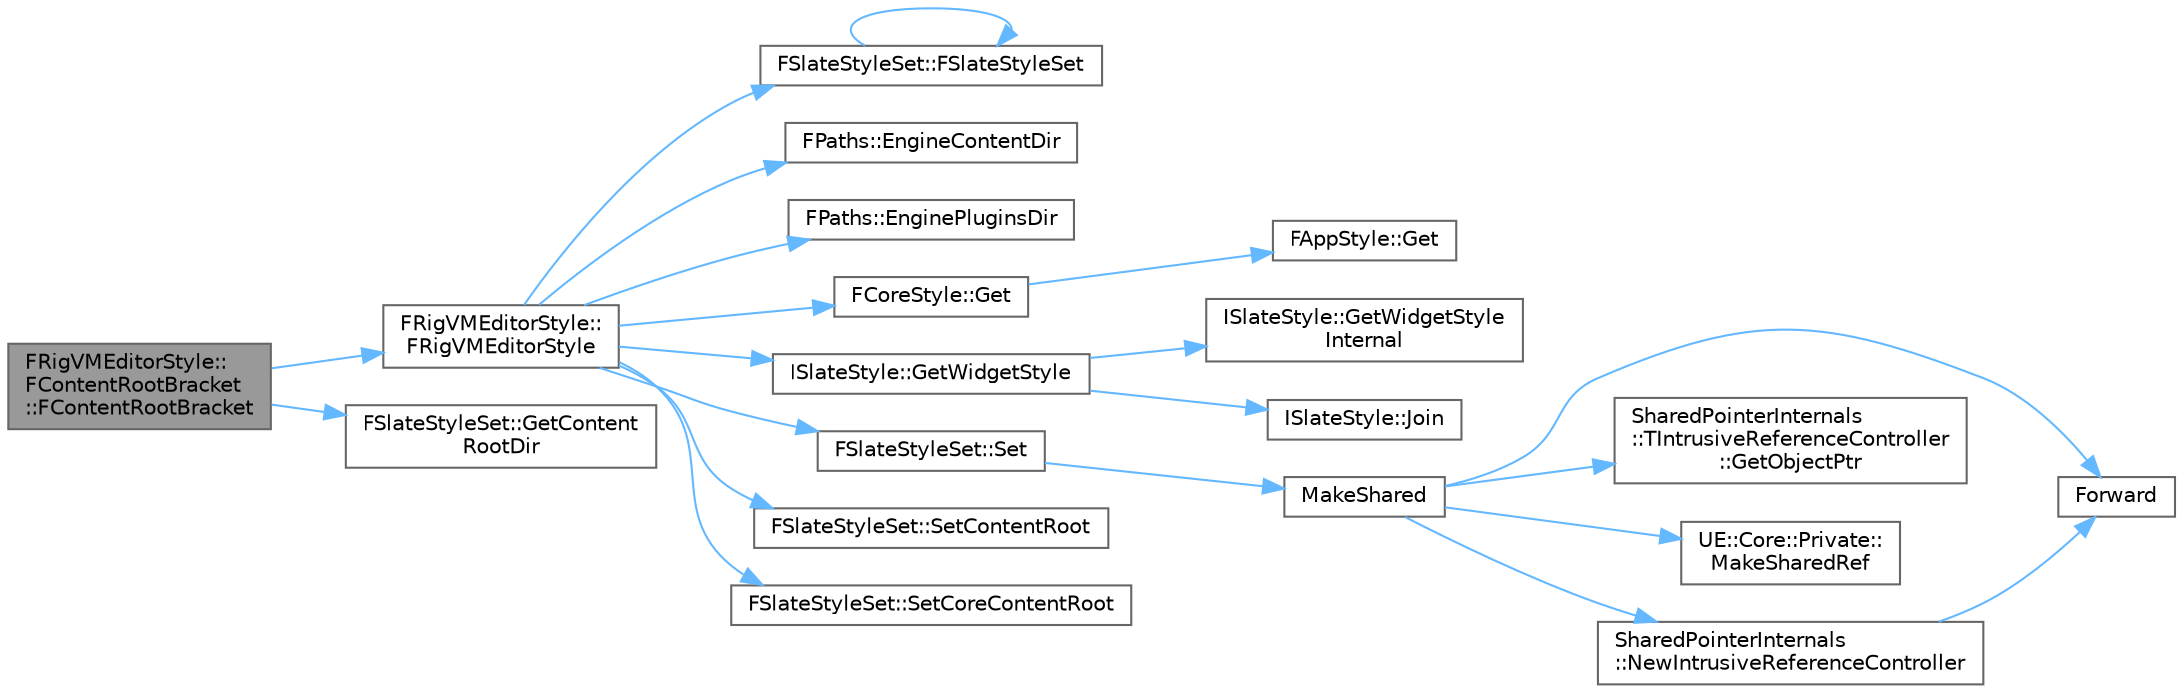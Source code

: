 digraph "FRigVMEditorStyle::FContentRootBracket::FContentRootBracket"
{
 // INTERACTIVE_SVG=YES
 // LATEX_PDF_SIZE
  bgcolor="transparent";
  edge [fontname=Helvetica,fontsize=10,labelfontname=Helvetica,labelfontsize=10];
  node [fontname=Helvetica,fontsize=10,shape=box,height=0.2,width=0.4];
  rankdir="LR";
  Node1 [id="Node000001",label="FRigVMEditorStyle::\lFContentRootBracket\l::FContentRootBracket",height=0.2,width=0.4,color="gray40", fillcolor="grey60", style="filled", fontcolor="black",tooltip=" "];
  Node1 -> Node2 [id="edge1_Node000001_Node000002",color="steelblue1",style="solid",tooltip=" "];
  Node2 [id="Node000002",label="FRigVMEditorStyle::\lFRigVMEditorStyle",height=0.2,width=0.4,color="grey40", fillcolor="white", style="filled",URL="$d5/d7f/classFRigVMEditorStyle.html#ae0b9aadfbdacffbdc7f706b7d25a7dd8",tooltip=" "];
  Node2 -> Node3 [id="edge2_Node000002_Node000003",color="steelblue1",style="solid",tooltip=" "];
  Node3 [id="Node000003",label="FSlateStyleSet::FSlateStyleSet",height=0.2,width=0.4,color="grey40", fillcolor="white", style="filled",URL="$da/d55/classFSlateStyleSet.html#a23e60cd2b66e4dfe9d6ddaf48fdd1d59",tooltip=" "];
  Node3 -> Node3 [id="edge3_Node000003_Node000003",color="steelblue1",style="solid",tooltip=" "];
  Node2 -> Node4 [id="edge4_Node000002_Node000004",color="steelblue1",style="solid",tooltip=" "];
  Node4 [id="Node000004",label="FPaths::EngineContentDir",height=0.2,width=0.4,color="grey40", fillcolor="white", style="filled",URL="$df/d4c/classFPaths.html#a73dfbb8ce339fd183dc4bc55bed3291a",tooltip="Returns the content directory of the \"core\" engine that can be shared across several games or across ..."];
  Node2 -> Node5 [id="edge5_Node000002_Node000005",color="steelblue1",style="solid",tooltip=" "];
  Node5 [id="Node000005",label="FPaths::EnginePluginsDir",height=0.2,width=0.4,color="grey40", fillcolor="white", style="filled",URL="$df/d4c/classFPaths.html#a22371c4b4088050dc9d7a6ed27cb6fd3",tooltip="Returns the plugins directory of the engine."];
  Node2 -> Node6 [id="edge6_Node000002_Node000006",color="steelblue1",style="solid",tooltip=" "];
  Node6 [id="Node000006",label="FCoreStyle::Get",height=0.2,width=0.4,color="grey40", fillcolor="white", style="filled",URL="$d5/d78/classFCoreStyle.html#ab91576dc3a6dbdc295e96e82a999c6f9",tooltip=" "];
  Node6 -> Node7 [id="edge7_Node000006_Node000007",color="steelblue1",style="solid",tooltip=" "];
  Node7 [id="Node000007",label="FAppStyle::Get",height=0.2,width=0.4,color="grey40", fillcolor="white", style="filled",URL="$d3/d1e/classFAppStyle.html#abf8a86ffff62afc3c225cf5553bf58ee",tooltip=" "];
  Node2 -> Node8 [id="edge8_Node000002_Node000008",color="steelblue1",style="solid",tooltip=" "];
  Node8 [id="Node000008",label="ISlateStyle::GetWidgetStyle",height=0.2,width=0.4,color="grey40", fillcolor="white", style="filled",URL="$dc/d4d/classISlateStyle.html#a84c5102a62dc12574d946355a984635c",tooltip="Locates a widget style of a specified type and name."];
  Node8 -> Node9 [id="edge9_Node000008_Node000009",color="steelblue1",style="solid",tooltip=" "];
  Node9 [id="Node000009",label="ISlateStyle::GetWidgetStyle\lInternal",height=0.2,width=0.4,color="grey40", fillcolor="white", style="filled",URL="$dc/d4d/classISlateStyle.html#a17d38ca7fe5862accbdac4b8f5b3055f",tooltip=" "];
  Node8 -> Node10 [id="edge10_Node000008_Node000010",color="steelblue1",style="solid",tooltip=" "];
  Node10 [id="Node000010",label="ISlateStyle::Join",height=0.2,width=0.4,color="grey40", fillcolor="white", style="filled",URL="$dc/d4d/classISlateStyle.html#a238977e6e7f1b7eb5b0fc2c33fc8b796",tooltip=" "];
  Node2 -> Node11 [id="edge11_Node000002_Node000011",color="steelblue1",style="solid",tooltip=" "];
  Node11 [id="Node000011",label="FSlateStyleSet::Set",height=0.2,width=0.4,color="grey40", fillcolor="white", style="filled",URL="$da/d55/classFSlateStyleSet.html#adf5a39863c540045d3e9463c52cd3aa2",tooltip=" "];
  Node11 -> Node12 [id="edge12_Node000011_Node000012",color="steelblue1",style="solid",tooltip=" "];
  Node12 [id="Node000012",label="MakeShared",height=0.2,width=0.4,color="grey40", fillcolor="white", style="filled",URL="$d2/d17/SharedPointer_8h.html#a263c00158120ebc1c5485f1201a6f34d",tooltip="MakeShared utility function."];
  Node12 -> Node13 [id="edge13_Node000012_Node000013",color="steelblue1",style="solid",tooltip=" "];
  Node13 [id="Node000013",label="Forward",height=0.2,width=0.4,color="grey40", fillcolor="white", style="filled",URL="$d4/d24/UnrealTemplate_8h.html#a68f280c1d561a8899a1e9e3ea8405d00",tooltip="Forward will cast a reference to an rvalue reference."];
  Node12 -> Node14 [id="edge14_Node000012_Node000014",color="steelblue1",style="solid",tooltip=" "];
  Node14 [id="Node000014",label="SharedPointerInternals\l::TIntrusiveReferenceController\l::GetObjectPtr",height=0.2,width=0.4,color="grey40", fillcolor="white", style="filled",URL="$d4/d0f/classSharedPointerInternals_1_1TIntrusiveReferenceController.html#abbed2fe02963777a4ec2fb6c2d619beb",tooltip=" "];
  Node12 -> Node15 [id="edge15_Node000012_Node000015",color="steelblue1",style="solid",tooltip=" "];
  Node15 [id="Node000015",label="UE::Core::Private::\lMakeSharedRef",height=0.2,width=0.4,color="grey40", fillcolor="white", style="filled",URL="$d1/de6/namespaceUE_1_1Core_1_1Private.html#aff81f6fda6cd780a91812bea83b7f9d1",tooltip=" "];
  Node12 -> Node16 [id="edge16_Node000012_Node000016",color="steelblue1",style="solid",tooltip=" "];
  Node16 [id="Node000016",label="SharedPointerInternals\l::NewIntrusiveReferenceController",height=0.2,width=0.4,color="grey40", fillcolor="white", style="filled",URL="$d5/d6a/namespaceSharedPointerInternals.html#a27870bf9f0653ce64eb0333857178446",tooltip="Creates an intrusive reference controller."];
  Node16 -> Node13 [id="edge17_Node000016_Node000013",color="steelblue1",style="solid",tooltip=" "];
  Node2 -> Node17 [id="edge18_Node000002_Node000017",color="steelblue1",style="solid",tooltip=" "];
  Node17 [id="Node000017",label="FSlateStyleSet::SetContentRoot",height=0.2,width=0.4,color="grey40", fillcolor="white", style="filled",URL="$da/d55/classFSlateStyleSet.html#a6778c5e05915df1557caa9819000caa0",tooltip=" "];
  Node2 -> Node18 [id="edge19_Node000002_Node000018",color="steelblue1",style="solid",tooltip=" "];
  Node18 [id="Node000018",label="FSlateStyleSet::SetCoreContentRoot",height=0.2,width=0.4,color="grey40", fillcolor="white", style="filled",URL="$da/d55/classFSlateStyleSet.html#ad8156ecc14f60423f0171e03028a069a",tooltip=" "];
  Node1 -> Node19 [id="edge20_Node000001_Node000019",color="steelblue1",style="solid",tooltip=" "];
  Node19 [id="Node000019",label="FSlateStyleSet::GetContent\lRootDir",height=0.2,width=0.4,color="grey40", fillcolor="white", style="filled",URL="$da/d55/classFSlateStyleSet.html#a233d9b619fd5680828049a895016f0c5",tooltip=" "];
}
